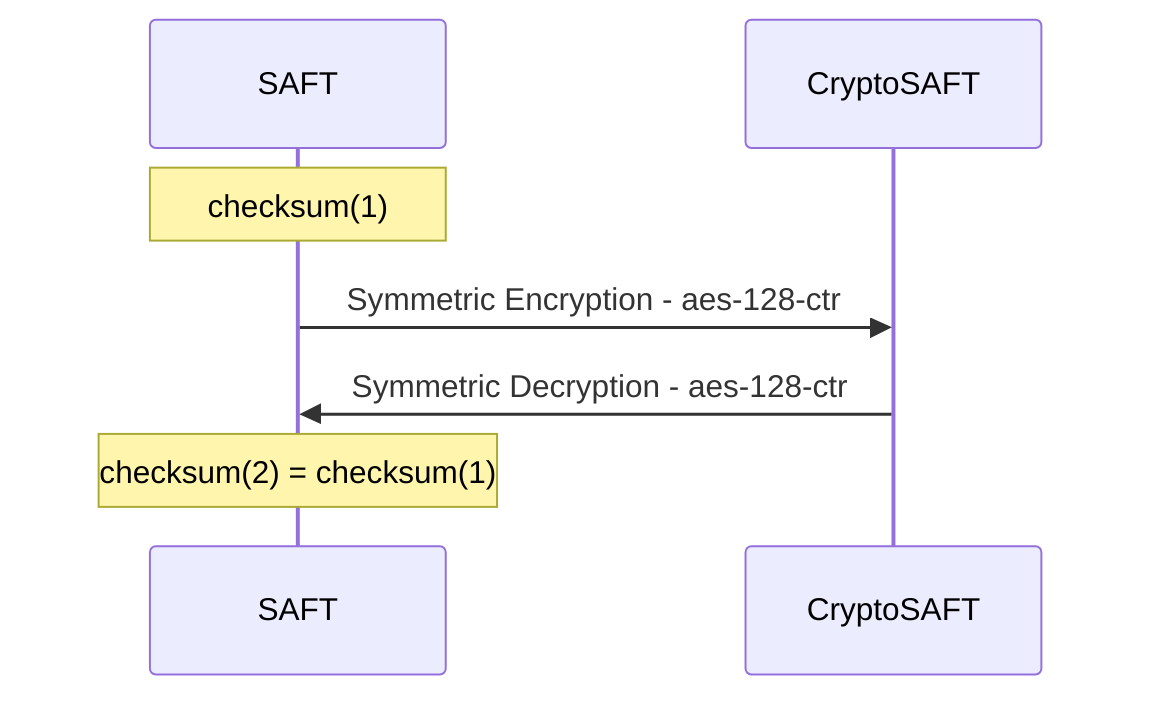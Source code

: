 sequenceDiagram
%% Checksum
participant SAFT
participant CryptoSAFT
Note over SAFT: checksum(1)
SAFT ->> CryptoSAFT: Symmetric Encryption - aes-128-ctr
CryptoSAFT ->> SAFT: Symmetric Decryption - aes-128-ctr
Note over SAFT: checksum(2) = checksum(1)